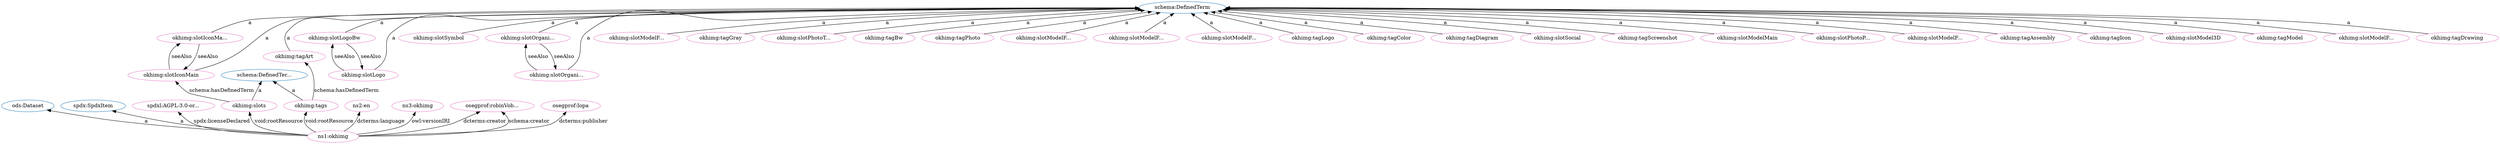 digraph G {
  rankdir=BT
  node[height=.3]
"http://w3id.org/oseg/ont/ods#Dataset" [fillcolor="#1f77b4" color="#1f77b4" label="ods:Dataset"]
"http://schema.org/DefinedTermSet" [fillcolor="#1f77b4" color="#1f77b4" label="schema:DefinedTer..."]
"http://spdx.org/rdf/terms#SpdxItem" [fillcolor="#1f77b4" color="#1f77b4" label="spdx:SpdxItem"]
"http://schema.org/DefinedTerm" [fillcolor="#1f77b4" color="#1f77b4" label="schema:DefinedTerm"]
"http://spdx.org/licenses/AGPL-3.0-or-later" [fillcolor="#e377c2" color="#e377c2" label="spdxl:AGPL-3.0-or..."]
"http://w3id.org/oseg/ont/okhimg#slotLogo" [fillcolor="#e377c2" color="#e377c2" label="okhimg:slotLogo"]
"http://w3id.org/oseg/ont/okhimg" [fillcolor="#e377c2" color="#e377c2" label="ns1:okhimg"]
"http://w3id.org/oseg/ont/okhimg#slotSymbol" [fillcolor="#e377c2" color="#e377c2" label="okhimg:slotSymbol"]
"http://w3id.org/oseg/ont/okhimg#slotIconMain" [fillcolor="#e377c2" color="#e377c2" label="okhimg:slotIconMain"]
"http://w3id.org/oseg/ont/okhimg#slotOrganizationLogoBw" [fillcolor="#e377c2" color="#e377c2" label="okhimg:slotOrgani..."]
"http://w3id.org/oseg/ont/okhimg#slotModelFromRight" [fillcolor="#e377c2" color="#e377c2" label="okhimg:slotModelF..."]
"http://w3id.org/oseg/ont/okhimg#tagGray" [fillcolor="#e377c2" color="#e377c2" label="okhimg:tagGray"]
"http://w3id.org/oseg/ont/okhimg#slotPhotoThingMain" [fillcolor="#e377c2" color="#e377c2" label="okhimg:slotPhotoT..."]
"http://w3id.org/oseg/ont/okhimg#tagBw" [fillcolor="#e377c2" color="#e377c2" label="okhimg:tagBw"]
"http://w3id.org/oseg/ont/okhimg#tagPhoto" [fillcolor="#e377c2" color="#e377c2" label="okhimg:tagPhoto"]
"http://w3id.org/oseg/ont/okhimg#slotModelFromBelow" [fillcolor="#e377c2" color="#e377c2" label="okhimg:slotModelF..."]
"http://w3id.org/oseg/ont/okhimg#slotModelFromBack" [fillcolor="#e377c2" color="#e377c2" label="okhimg:slotModelF..."]
"http://w3id.org/oseg/ont/okhimg#slotLogoBw" [fillcolor="#e377c2" color="#e377c2" label="okhimg:slotLogoBw"]
"http://w3id.org/oseg/ont/okhimg#slotModelFromAbove" [fillcolor="#e377c2" color="#e377c2" label="okhimg:slotModelF..."]
"http://w3id.org/oseg/ont/okhimg#slots" [fillcolor="#e377c2" color="#e377c2" label="okhimg:slots"]
"http://w3id.org/oseg/ont/okhimg#slotOrganizationLogo" [fillcolor="#e377c2" color="#e377c2" label="okhimg:slotOrgani..."]
"http://w3id.org/oseg/ont/okhimg#tagLogo" [fillcolor="#e377c2" color="#e377c2" label="okhimg:tagLogo"]
"http://w3id.org/oseg/ont/okhimg#tags" [fillcolor="#e377c2" color="#e377c2" label="okhimg:tags"]
"http://w3id.org/oseg/ont/okhimg#tagColor" [fillcolor="#e377c2" color="#e377c2" label="okhimg:tagColor"]
"http://w3id.org/oseg/ont/okhimg#tagArt" [fillcolor="#e377c2" color="#e377c2" label="okhimg:tagArt"]
"http://w3id.org/oseg/ont/okhimg#tagDiagram" [fillcolor="#e377c2" color="#e377c2" label="okhimg:tagDiagram"]
"http://w3id.org/oseg/ont/okhimg#slotIconMainBw" [fillcolor="#e377c2" color="#e377c2" label="okhimg:slotIconMa..."]
"http://id.loc.gov/vocabulary/iso639-1/en" [fillcolor="#e377c2" color="#e377c2" label="ns2:en"]
"http://w3id.org/oseg/ont/0.1.0/okhimg" [fillcolor="#e377c2" color="#e377c2" label="ns3:okhimg"]
"http://w3id.org/oseg/ont/okhimg#slotSocial" [fillcolor="#e377c2" color="#e377c2" label="okhimg:slotSocial"]
"http://w3id.org/oseg/ont/okhimg#tagScreenshot" [fillcolor="#e377c2" color="#e377c2" label="okhimg:tagScreenshot"]
"http://w3id.org/oseg/ont/okhimg#slotModelMain" [fillcolor="#e377c2" color="#e377c2" label="okhimg:slotModelMain"]
"http://w3id.org/oseg/ont/okhimg#slotPhotoPackaging" [fillcolor="#e377c2" color="#e377c2" label="okhimg:slotPhotoP..."]
"http://w3id.org/oseg/ont/okhimg#slotModelFromLeft" [fillcolor="#e377c2" color="#e377c2" label="okhimg:slotModelF..."]
"http://w3id.org/oseg/ont/okhimg#tagAssembly" [fillcolor="#e377c2" color="#e377c2" label="okhimg:tagAssembly"]
"http://w3id.org/oseg/ont/okhimg#tagIcon" [fillcolor="#e377c2" color="#e377c2" label="okhimg:tagIcon"]
"http://w3id.org/oseg/ont/oseg-profiles#robinVobruba" [fillcolor="#e377c2" color="#e377c2" label="osegprof:robinVob..."]
"http://w3id.org/oseg/ont/okhimg#slotModel3D" [fillcolor="#e377c2" color="#e377c2" label="okhimg:slotModel3D"]
"http://w3id.org/oseg/ont/okhimg#tagModel" [fillcolor="#e377c2" color="#e377c2" label="okhimg:tagModel"]
"http://w3id.org/oseg/ont/okhimg#slotModelFromFront" [fillcolor="#e377c2" color="#e377c2" label="okhimg:slotModelF..."]
"http://w3id.org/oseg/ont/oseg-profiles#Iopa" [fillcolor="#e377c2" color="#e377c2" label="osegprof:Iopa"]
"http://w3id.org/oseg/ont/okhimg#tagDrawing" [fillcolor="#e377c2" color="#e377c2" label="okhimg:tagDrawing"]
  "http://w3id.org/oseg/ont/okhimg" -> "http://spdx.org/licenses/AGPL-3.0-or-later" [label="spdx:licenseDeclared"]
  "http://w3id.org/oseg/ont/okhimg#slotLogo" -> "http://schema.org/DefinedTerm" [label="a"]
  "http://w3id.org/oseg/ont/okhimg" -> "http://spdx.org/rdf/terms#SpdxItem" [label="a"]
  "http://w3id.org/oseg/ont/okhimg#slotSymbol" -> "http://schema.org/DefinedTerm" [label="a"]
  "http://w3id.org/oseg/ont/okhimg#slotIconMain" -> "http://schema.org/DefinedTerm" [label="a"]
  "http://w3id.org/oseg/ont/okhimg#slotOrganizationLogoBw" -> "http://schema.org/DefinedTerm" [label="a"]
  "http://w3id.org/oseg/ont/okhimg#slotModelFromRight" -> "http://schema.org/DefinedTerm" [label="a"]
  "http://w3id.org/oseg/ont/okhimg#tagGray" -> "http://schema.org/DefinedTerm" [label="a"]
  "http://w3id.org/oseg/ont/okhimg#slotPhotoThingMain" -> "http://schema.org/DefinedTerm" [label="a"]
  "http://w3id.org/oseg/ont/okhimg#tagBw" -> "http://schema.org/DefinedTerm" [label="a"]
  "http://w3id.org/oseg/ont/okhimg#tagPhoto" -> "http://schema.org/DefinedTerm" [label="a"]
  "http://w3id.org/oseg/ont/okhimg#slotModelFromBelow" -> "http://schema.org/DefinedTerm" [label="a"]
  "http://w3id.org/oseg/ont/okhimg#slotModelFromBack" -> "http://schema.org/DefinedTerm" [label="a"]
  "http://w3id.org/oseg/ont/okhimg#slotLogoBw" -> "http://schema.org/DefinedTerm" [label="a"]
  "http://w3id.org/oseg/ont/okhimg#slotLogo" -> "http://w3id.org/oseg/ont/okhimg#slotLogoBw" [label="seeAlso"]
  "http://w3id.org/oseg/ont/okhimg#slotModelFromAbove" -> "http://schema.org/DefinedTerm" [label="a"]
  "http://w3id.org/oseg/ont/okhimg#slots" -> "http://schema.org/DefinedTermSet" [label="a"]
  "http://w3id.org/oseg/ont/okhimg" -> "http://w3id.org/oseg/ont/okhimg#slots" [label="void:rootResource"]
  "http://w3id.org/oseg/ont/okhimg#slotOrganizationLogoBw" -> "http://w3id.org/oseg/ont/okhimg#slotOrganizationLogo" [label="seeAlso"]
  "http://w3id.org/oseg/ont/okhimg#tagLogo" -> "http://schema.org/DefinedTerm" [label="a"]
  "http://w3id.org/oseg/ont/okhimg" -> "http://w3id.org/oseg/ont/okhimg#tags" [label="void:rootResource"]
  "http://w3id.org/oseg/ont/okhimg#tagColor" -> "http://schema.org/DefinedTerm" [label="a"]
  "http://w3id.org/oseg/ont/okhimg#tagArt" -> "http://schema.org/DefinedTerm" [label="a"]
  "http://w3id.org/oseg/ont/okhimg#tagDiagram" -> "http://schema.org/DefinedTerm" [label="a"]
  "http://w3id.org/oseg/ont/okhimg#slotIconMain" -> "http://w3id.org/oseg/ont/okhimg#slotIconMainBw" [label="seeAlso"]
  "http://w3id.org/oseg/ont/okhimg" -> "http://id.loc.gov/vocabulary/iso639-1/en" [label="dcterms:language"]
  "http://w3id.org/oseg/ont/okhimg" -> "http://w3id.org/oseg/ont/0.1.0/okhimg" [label="owl:versionIRI"]
  "http://w3id.org/oseg/ont/okhimg#slotSocial" -> "http://schema.org/DefinedTerm" [label="a"]
  "http://w3id.org/oseg/ont/okhimg#slotOrganizationLogo" -> "http://schema.org/DefinedTerm" [label="a"]
  "http://w3id.org/oseg/ont/okhimg#tagScreenshot" -> "http://schema.org/DefinedTerm" [label="a"]
  "http://w3id.org/oseg/ont/okhimg#slotOrganizationLogo" -> "http://w3id.org/oseg/ont/okhimg#slotOrganizationLogoBw" [label="seeAlso"]
  "http://w3id.org/oseg/ont/okhimg#slotModelMain" -> "http://schema.org/DefinedTerm" [label="a"]
  "http://w3id.org/oseg/ont/okhimg#slotPhotoPackaging" -> "http://schema.org/DefinedTerm" [label="a"]
  "http://w3id.org/oseg/ont/okhimg#tags" -> "http://schema.org/DefinedTermSet" [label="a"]
  "http://w3id.org/oseg/ont/okhimg#slotLogoBw" -> "http://w3id.org/oseg/ont/okhimg#slotLogo" [label="seeAlso"]
  "http://w3id.org/oseg/ont/okhimg#slots" -> "http://w3id.org/oseg/ont/okhimg#slotIconMain" [label="schema:hasDefinedTerm"]
  "http://w3id.org/oseg/ont/okhimg#slotModelFromLeft" -> "http://schema.org/DefinedTerm" [label="a"]
  "http://w3id.org/oseg/ont/okhimg#tagAssembly" -> "http://schema.org/DefinedTerm" [label="a"]
  "http://w3id.org/oseg/ont/okhimg#tagIcon" -> "http://schema.org/DefinedTerm" [label="a"]
  "http://w3id.org/oseg/ont/okhimg" -> "http://w3id.org/oseg/ont/oseg-profiles#robinVobruba" [label="dcterms:creator"]
  "http://w3id.org/oseg/ont/okhimg#slotIconMainBw" -> "http://w3id.org/oseg/ont/okhimg#slotIconMain" [label="seeAlso"]
  "http://w3id.org/oseg/ont/okhimg#slotModel3D" -> "http://schema.org/DefinedTerm" [label="a"]
  "http://w3id.org/oseg/ont/okhimg#tagModel" -> "http://schema.org/DefinedTerm" [label="a"]
  "http://w3id.org/oseg/ont/okhimg" -> "http://w3id.org/oseg/ont/oseg-profiles#robinVobruba" [label="schema:creator"]
  "http://w3id.org/oseg/ont/okhimg#slotModelFromFront" -> "http://schema.org/DefinedTerm" [label="a"]
  "http://w3id.org/oseg/ont/okhimg" -> "http://w3id.org/oseg/ont/oseg-profiles#Iopa" [label="dcterms:publisher"]
  "http://w3id.org/oseg/ont/okhimg#slotIconMainBw" -> "http://schema.org/DefinedTerm" [label="a"]
  "http://w3id.org/oseg/ont/okhimg#tags" -> "http://w3id.org/oseg/ont/okhimg#tagArt" [label="schema:hasDefinedTerm"]
  "http://w3id.org/oseg/ont/okhimg" -> "http://w3id.org/oseg/ont/ods#Dataset" [label="a"]
  "http://w3id.org/oseg/ont/okhimg#tagDrawing" -> "http://schema.org/DefinedTerm" [label="a"]
}
